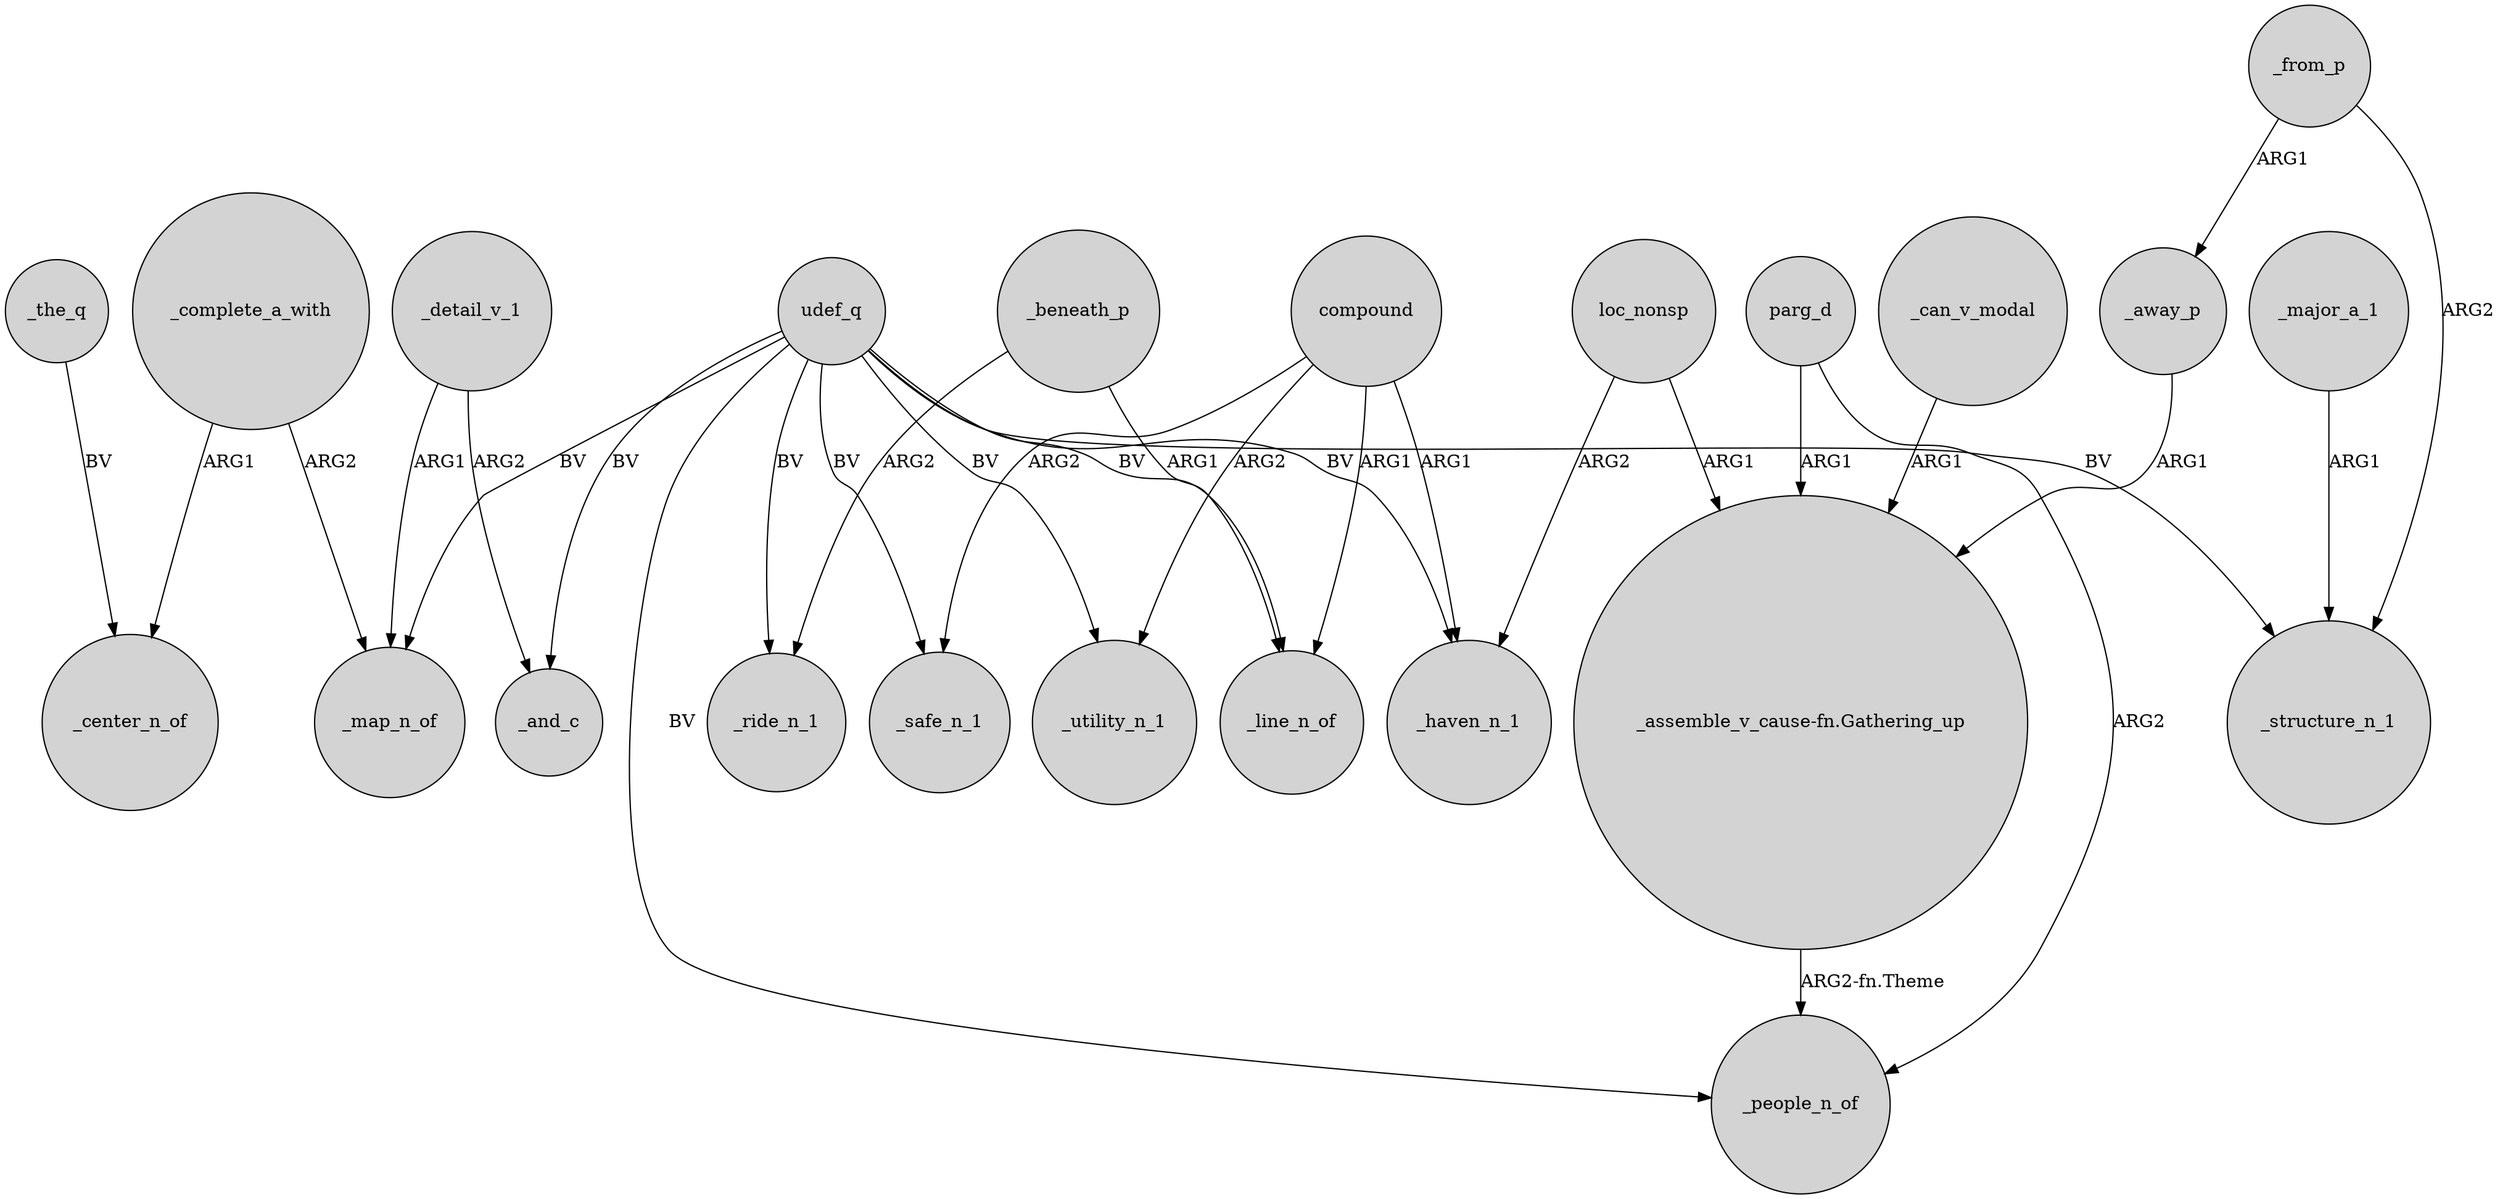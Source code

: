 digraph {
	node [shape=circle style=filled]
	_the_q -> _center_n_of [label=BV]
	loc_nonsp -> "_assemble_v_cause-fn.Gathering_up" [label=ARG1]
	udef_q -> _ride_n_1 [label=BV]
	udef_q -> _safe_n_1 [label=BV]
	"_assemble_v_cause-fn.Gathering_up" -> _people_n_of [label="ARG2-fn.Theme"]
	_major_a_1 -> _structure_n_1 [label=ARG1]
	_can_v_modal -> "_assemble_v_cause-fn.Gathering_up" [label=ARG1]
	udef_q -> _utility_n_1 [label=BV]
	_from_p -> _away_p [label=ARG1]
	loc_nonsp -> _haven_n_1 [label=ARG2]
	udef_q -> _people_n_of [label=BV]
	compound -> _line_n_of [label=ARG1]
	udef_q -> _structure_n_1 [label=BV]
	_complete_a_with -> _center_n_of [label=ARG1]
	udef_q -> _map_n_of [label=BV]
	udef_q -> _line_n_of [label=BV]
	parg_d -> _people_n_of [label=ARG2]
	udef_q -> _haven_n_1 [label=BV]
	compound -> _safe_n_1 [label=ARG2]
	parg_d -> "_assemble_v_cause-fn.Gathering_up" [label=ARG1]
	_away_p -> "_assemble_v_cause-fn.Gathering_up" [label=ARG1]
	compound -> _utility_n_1 [label=ARG2]
	_beneath_p -> _ride_n_1 [label=ARG2]
	_beneath_p -> _line_n_of [label=ARG1]
	_from_p -> _structure_n_1 [label=ARG2]
	_complete_a_with -> _map_n_of [label=ARG2]
	_detail_v_1 -> _map_n_of [label=ARG1]
	udef_q -> _and_c [label=BV]
	_detail_v_1 -> _and_c [label=ARG2]
	compound -> _haven_n_1 [label=ARG1]
}
